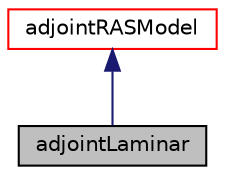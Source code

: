 digraph "adjointLaminar"
{
  bgcolor="transparent";
  edge [fontname="Helvetica",fontsize="10",labelfontname="Helvetica",labelfontsize="10"];
  node [fontname="Helvetica",fontsize="10",shape=record];
  Node1 [label="adjointLaminar",height=0.2,width=0.4,color="black", fillcolor="grey75", style="filled" fontcolor="black"];
  Node2 -> Node1 [dir="back",color="midnightblue",fontsize="10",style="solid",fontname="Helvetica"];
  Node2 [label="adjointRASModel",height=0.2,width=0.4,color="red",URL="$classFoam_1_1incompressibleAdjoint_1_1adjointRASModel.html",tooltip="Abstract base class for incompressible turbulence models. "];
}
